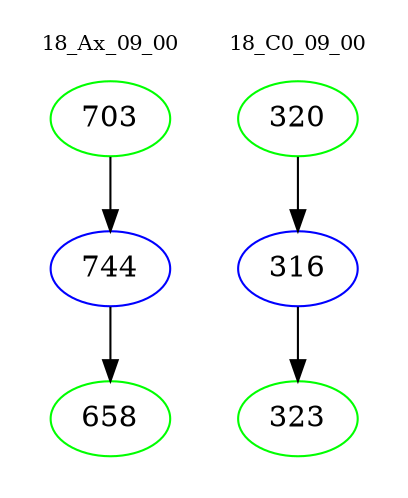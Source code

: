 digraph{
subgraph cluster_0 {
color = white
label = "18_Ax_09_00";
fontsize=10;
T0_703 [label="703", color="green"]
T0_703 -> T0_744 [color="black"]
T0_744 [label="744", color="blue"]
T0_744 -> T0_658 [color="black"]
T0_658 [label="658", color="green"]
}
subgraph cluster_1 {
color = white
label = "18_C0_09_00";
fontsize=10;
T1_320 [label="320", color="green"]
T1_320 -> T1_316 [color="black"]
T1_316 [label="316", color="blue"]
T1_316 -> T1_323 [color="black"]
T1_323 [label="323", color="green"]
}
}
